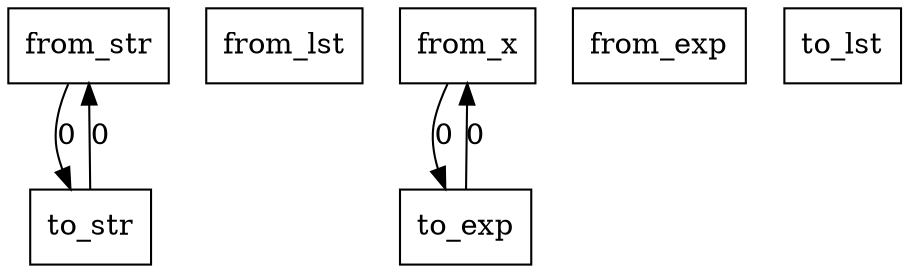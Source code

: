 digraph {
    graph [rankdir=TB
          ,bgcolor=transparent];
    node [shape=box
         ,fillcolor=white
         ,style=filled];
    0 [label=<from_str>];
    1 [label=<from_lst>];
    2 [label=<from_x>];
    3 [label=<from_exp>];
    4 [label=<to_exp>];
    5 [label=<to_str>];
    6 [label=<to_lst>];
    0 -> 5 [label=0];
    2 -> 4 [label=0];
    4 -> 2 [label=0];
    5 -> 0 [label=0];
}